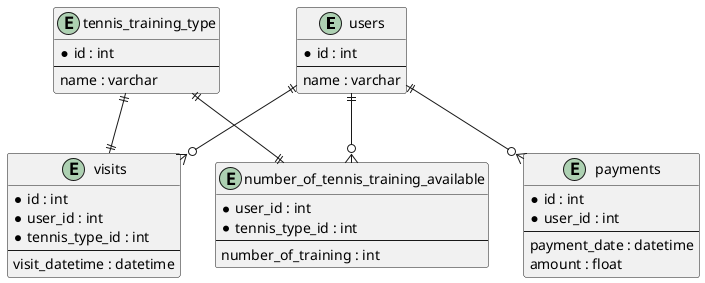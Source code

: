 @startuml

entity "users" as users {
    *id : int
    --
    name : varchar
}

entity "tennis_training_type" as tennis_types {
    *id : int
    --
    name : varchar
}

entity "number_of_tennis_training_available" as tennis_balances {
    *user_id : int
    *tennis_type_id : int
    --
    number_of_training : int
}

entity "visits" as visits {
    *id : int
    *user_id : int
    *tennis_type_id : int
    --
    visit_datetime : datetime
}

entity "payments" as payments {
    *id : int
    *user_id : int
    --
    payment_date : datetime
    amount : float
}

users ||--o{ tennis_balances
tennis_types ||--|| tennis_balances
users ||--o{ visits
tennis_types ||--|| visits
users ||--o{ payments

@enduml
